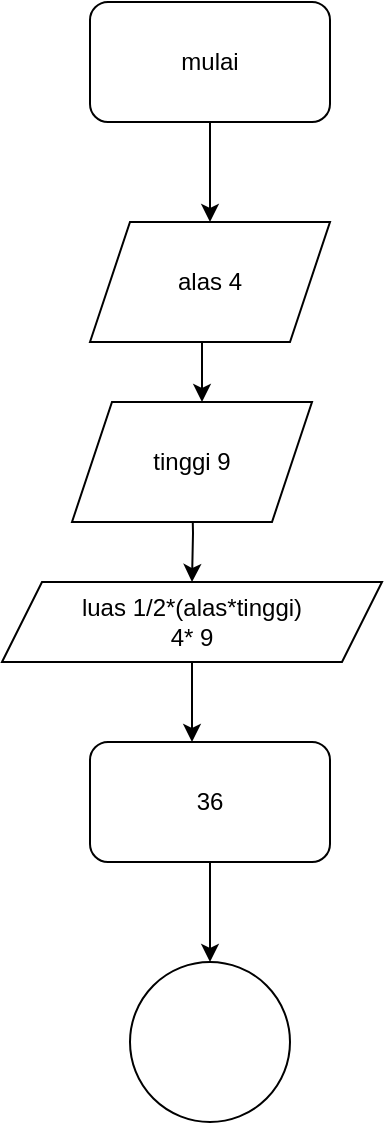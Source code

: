 <mxfile version="22.0.4" type="github">
  <diagram id="C5RBs43oDa-KdzZeNtuy" name="Page-1">
    <mxGraphModel dx="880" dy="470" grid="1" gridSize="10" guides="1" tooltips="1" connect="1" arrows="1" fold="1" page="1" pageScale="1" pageWidth="827" pageHeight="1169" math="0" shadow="0">
      <root>
        <mxCell id="WIyWlLk6GJQsqaUBKTNV-0" />
        <mxCell id="WIyWlLk6GJQsqaUBKTNV-1" parent="WIyWlLk6GJQsqaUBKTNV-0" />
        <mxCell id="9P3CtIsi-NNO28AgcNAW-1" style="edgeStyle=orthogonalEdgeStyle;rounded=0;orthogonalLoop=1;jettySize=auto;html=1;" edge="1" parent="WIyWlLk6GJQsqaUBKTNV-1" source="9P3CtIsi-NNO28AgcNAW-0">
          <mxGeometry relative="1" as="geometry">
            <mxPoint x="414" y="130" as="targetPoint" />
          </mxGeometry>
        </mxCell>
        <mxCell id="9P3CtIsi-NNO28AgcNAW-0" value="mulai" style="rounded=1;whiteSpace=wrap;html=1;" vertex="1" parent="WIyWlLk6GJQsqaUBKTNV-1">
          <mxGeometry x="354" y="20" width="120" height="60" as="geometry" />
        </mxCell>
        <mxCell id="9P3CtIsi-NNO28AgcNAW-3" style="edgeStyle=orthogonalEdgeStyle;rounded=0;orthogonalLoop=1;jettySize=auto;html=1;" edge="1" parent="WIyWlLk6GJQsqaUBKTNV-1">
          <mxGeometry relative="1" as="geometry">
            <mxPoint x="410" y="220" as="targetPoint" />
            <mxPoint x="410" y="190" as="sourcePoint" />
          </mxGeometry>
        </mxCell>
        <mxCell id="9P3CtIsi-NNO28AgcNAW-6" style="edgeStyle=orthogonalEdgeStyle;rounded=0;orthogonalLoop=1;jettySize=auto;html=1;entryX=0.5;entryY=0;entryDx=0;entryDy=0;" edge="1" parent="WIyWlLk6GJQsqaUBKTNV-1" target="9P3CtIsi-NNO28AgcNAW-5">
          <mxGeometry relative="1" as="geometry">
            <mxPoint x="405" y="260" as="sourcePoint" />
          </mxGeometry>
        </mxCell>
        <mxCell id="9P3CtIsi-NNO28AgcNAW-10" style="edgeStyle=orthogonalEdgeStyle;rounded=0;orthogonalLoop=1;jettySize=auto;html=1;" edge="1" parent="WIyWlLk6GJQsqaUBKTNV-1" source="9P3CtIsi-NNO28AgcNAW-5">
          <mxGeometry relative="1" as="geometry">
            <mxPoint x="405" y="390" as="targetPoint" />
          </mxGeometry>
        </mxCell>
        <mxCell id="9P3CtIsi-NNO28AgcNAW-5" value="&lt;div&gt;luas 1/2*(alas*tinggi)&lt;/div&gt;&lt;div&gt;4* 9&lt;br&gt;&lt;/div&gt;" style="shape=parallelogram;perimeter=parallelogramPerimeter;whiteSpace=wrap;html=1;fixedSize=1;" vertex="1" parent="WIyWlLk6GJQsqaUBKTNV-1">
          <mxGeometry x="310" y="310" width="190" height="40" as="geometry" />
        </mxCell>
        <mxCell id="9P3CtIsi-NNO28AgcNAW-7" value="tinggi 9" style="shape=parallelogram;perimeter=parallelogramPerimeter;whiteSpace=wrap;html=1;fixedSize=1;" vertex="1" parent="WIyWlLk6GJQsqaUBKTNV-1">
          <mxGeometry x="345" y="220" width="120" height="60" as="geometry" />
        </mxCell>
        <mxCell id="9P3CtIsi-NNO28AgcNAW-8" value="alas 4" style="shape=parallelogram;perimeter=parallelogramPerimeter;whiteSpace=wrap;html=1;fixedSize=1;" vertex="1" parent="WIyWlLk6GJQsqaUBKTNV-1">
          <mxGeometry x="354" y="130" width="120" height="60" as="geometry" />
        </mxCell>
        <mxCell id="9P3CtIsi-NNO28AgcNAW-11" style="edgeStyle=orthogonalEdgeStyle;rounded=0;orthogonalLoop=1;jettySize=auto;html=1;" edge="1" parent="WIyWlLk6GJQsqaUBKTNV-1" source="9P3CtIsi-NNO28AgcNAW-9" target="9P3CtIsi-NNO28AgcNAW-12">
          <mxGeometry relative="1" as="geometry">
            <mxPoint x="414" y="490" as="targetPoint" />
          </mxGeometry>
        </mxCell>
        <mxCell id="9P3CtIsi-NNO28AgcNAW-9" value="36" style="rounded=1;whiteSpace=wrap;html=1;" vertex="1" parent="WIyWlLk6GJQsqaUBKTNV-1">
          <mxGeometry x="354" y="390" width="120" height="60" as="geometry" />
        </mxCell>
        <mxCell id="9P3CtIsi-NNO28AgcNAW-12" value="" style="ellipse;whiteSpace=wrap;html=1;aspect=fixed;" vertex="1" parent="WIyWlLk6GJQsqaUBKTNV-1">
          <mxGeometry x="374" y="500" width="80" height="80" as="geometry" />
        </mxCell>
      </root>
    </mxGraphModel>
  </diagram>
</mxfile>
